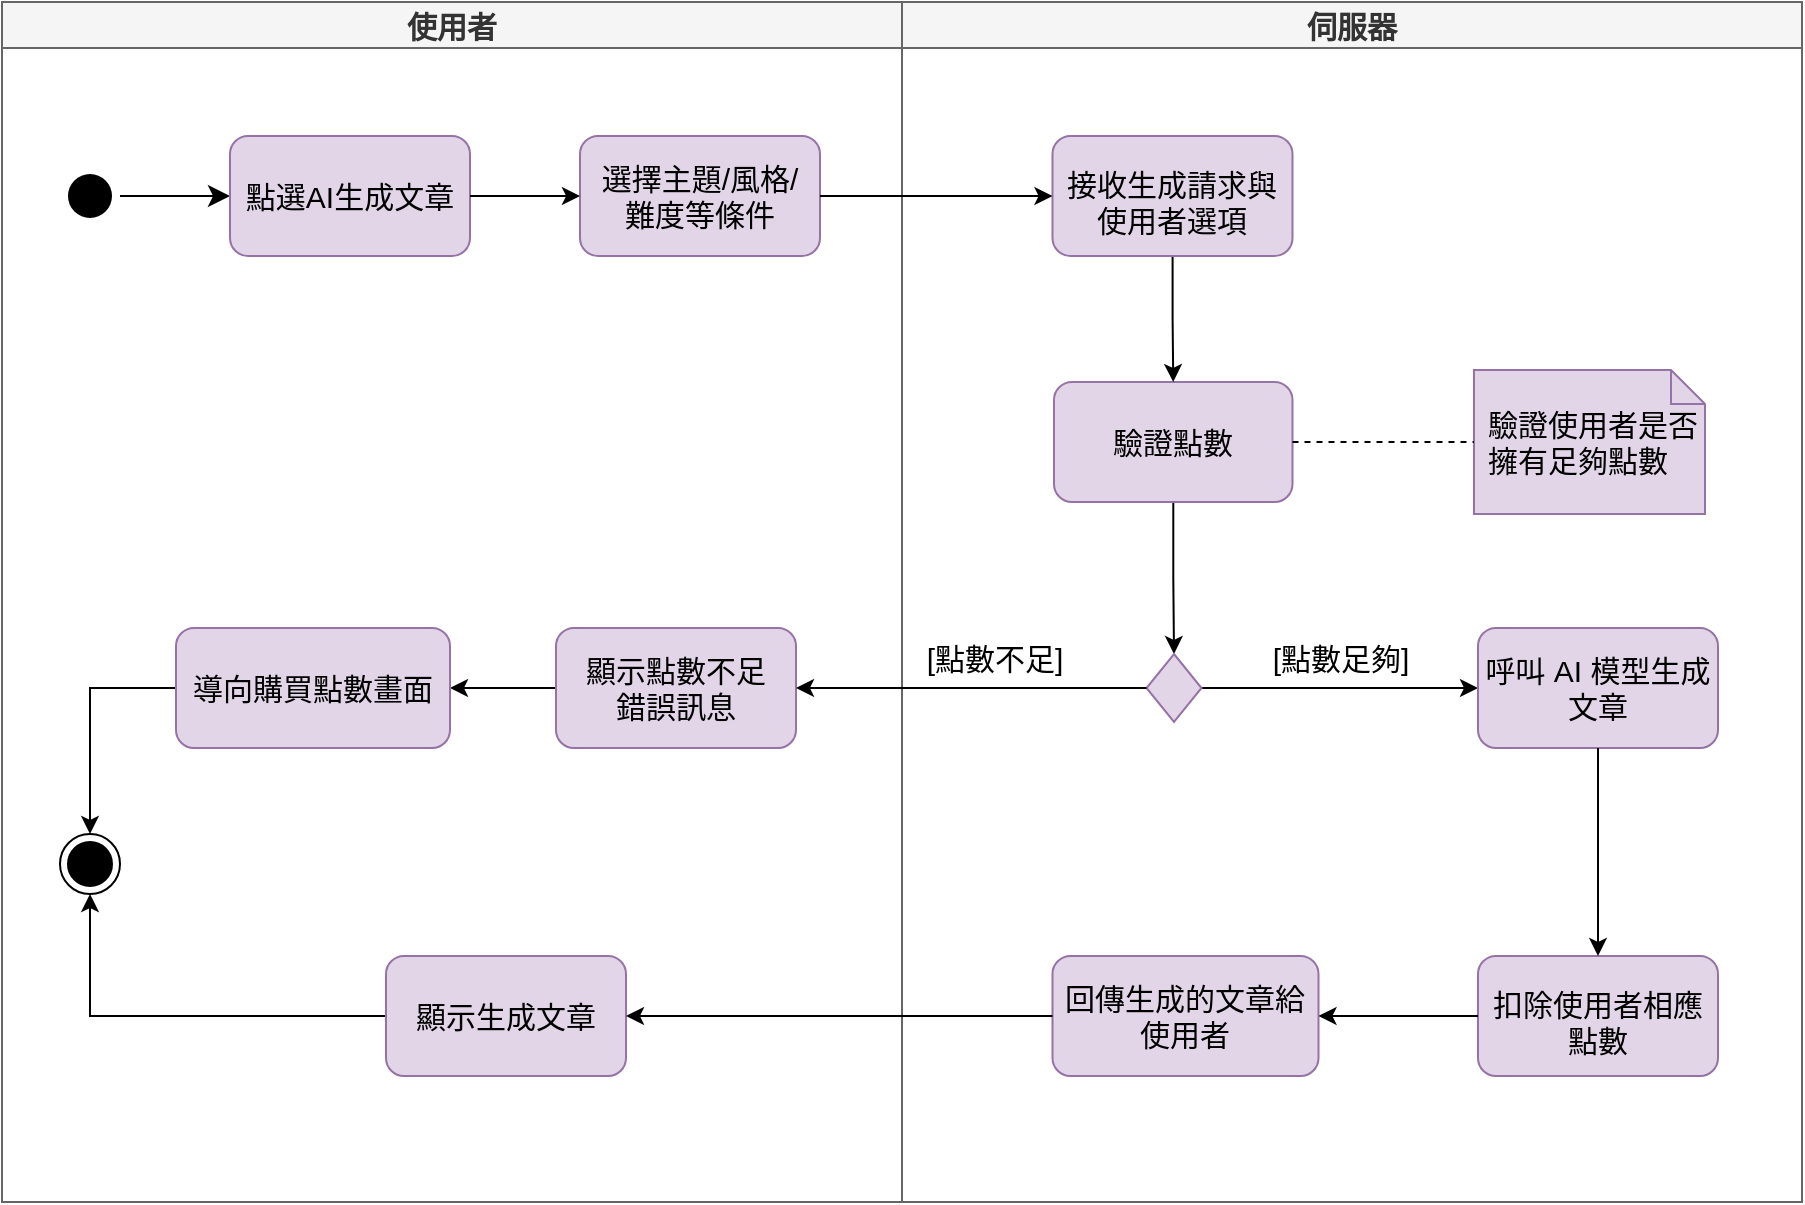 <mxfile version="26.2.2">
  <diagram name="第 1 页" id="qAtdwHFBNQzLcddSETay">
    <mxGraphModel dx="1491" dy="894" grid="0" gridSize="10" guides="1" tooltips="1" connect="1" arrows="1" fold="1" page="0" pageScale="1" pageWidth="827" pageHeight="1169" math="0" shadow="0">
      <root>
        <mxCell id="0" />
        <mxCell id="1" parent="0" />
        <mxCell id="q6BvkhpDXM2EdqRPXrxI-1" value="使用者" style="swimlane;whiteSpace=wrap;fillColor=#f5f5f5;fontColor=#333333;strokeColor=#666666;fontSize=15;" vertex="1" parent="1">
          <mxGeometry x="310" y="70" width="450" height="600" as="geometry" />
        </mxCell>
        <mxCell id="q6BvkhpDXM2EdqRPXrxI-2" value="" style="ellipse;shape=startState;fillColor=#000000;strokeColor=none;fontSize=15;" vertex="1" parent="q6BvkhpDXM2EdqRPXrxI-1">
          <mxGeometry x="29" y="82" width="30" height="30" as="geometry" />
        </mxCell>
        <mxCell id="q6BvkhpDXM2EdqRPXrxI-3" value="" style="edgeStyle=elbowEdgeStyle;elbow=horizontal;verticalAlign=bottom;endArrow=classic;endSize=8;strokeColor=#000000;endFill=1;rounded=0;entryX=0;entryY=0.5;entryDx=0;entryDy=0;fontSize=15;" edge="1" parent="q6BvkhpDXM2EdqRPXrxI-1" source="q6BvkhpDXM2EdqRPXrxI-2" target="q6BvkhpDXM2EdqRPXrxI-4">
          <mxGeometry x="100" y="40" as="geometry">
            <mxPoint x="4.5" y="99" as="targetPoint" />
          </mxGeometry>
        </mxCell>
        <mxCell id="q6BvkhpDXM2EdqRPXrxI-4" value="&lt;span style=&quot;text-wrap-mode: nowrap;&quot;&gt;點選&lt;/span&gt;AI生成文章" style="rounded=1;whiteSpace=wrap;html=1;fillColor=#e1d5e7;strokeColor=#9673a6;fontSize=15;" vertex="1" parent="q6BvkhpDXM2EdqRPXrxI-1">
          <mxGeometry x="114" y="67" width="120" height="60" as="geometry" />
        </mxCell>
        <mxCell id="q6BvkhpDXM2EdqRPXrxI-6" value="選擇主題/風格/&lt;br&gt;難度等條件" style="rounded=1;whiteSpace=wrap;html=1;fillColor=#e1d5e7;strokeColor=#9673a6;fontSize=15;" vertex="1" parent="q6BvkhpDXM2EdqRPXrxI-1">
          <mxGeometry x="289" y="67" width="120" height="60" as="geometry" />
        </mxCell>
        <mxCell id="q6BvkhpDXM2EdqRPXrxI-7" value="" style="endArrow=classic;strokeColor=#000000;endFill=1;rounded=0;exitX=1;exitY=0.5;exitDx=0;exitDy=0;entryX=0;entryY=0.5;entryDx=0;entryDy=0;fontSize=15;" edge="1" parent="q6BvkhpDXM2EdqRPXrxI-1" source="q6BvkhpDXM2EdqRPXrxI-4" target="q6BvkhpDXM2EdqRPXrxI-6">
          <mxGeometry relative="1" as="geometry">
            <mxPoint x="114.5" y="99" as="sourcePoint" />
            <mxPoint x="168.667" y="164" as="targetPoint" />
          </mxGeometry>
        </mxCell>
        <mxCell id="q6BvkhpDXM2EdqRPXrxI-8" value="" style="ellipse;shape=endState;fillColor=#000000;strokeColor=#000000;fontSize=15;" vertex="1" parent="q6BvkhpDXM2EdqRPXrxI-1">
          <mxGeometry x="29" y="416" width="30" height="30" as="geometry" />
        </mxCell>
        <mxCell id="q6BvkhpDXM2EdqRPXrxI-44" style="edgeStyle=orthogonalEdgeStyle;rounded=0;orthogonalLoop=1;jettySize=auto;html=1;entryX=1;entryY=0.5;entryDx=0;entryDy=0;" edge="1" parent="q6BvkhpDXM2EdqRPXrxI-1" source="q6BvkhpDXM2EdqRPXrxI-15" target="q6BvkhpDXM2EdqRPXrxI-45">
          <mxGeometry relative="1" as="geometry" />
        </mxCell>
        <mxCell id="q6BvkhpDXM2EdqRPXrxI-15" value="顯示點數不足&lt;br&gt;錯誤訊息" style="rounded=1;whiteSpace=wrap;html=1;fillColor=#e1d5e7;strokeColor=#9673a6;fontSize=15;" vertex="1" parent="q6BvkhpDXM2EdqRPXrxI-1">
          <mxGeometry x="277" y="313" width="120" height="60" as="geometry" />
        </mxCell>
        <mxCell id="q6BvkhpDXM2EdqRPXrxI-43" style="edgeStyle=orthogonalEdgeStyle;rounded=0;orthogonalLoop=1;jettySize=auto;html=1;entryX=0.5;entryY=1;entryDx=0;entryDy=0;" edge="1" parent="q6BvkhpDXM2EdqRPXrxI-1" source="q6BvkhpDXM2EdqRPXrxI-38" target="q6BvkhpDXM2EdqRPXrxI-8">
          <mxGeometry relative="1" as="geometry" />
        </mxCell>
        <mxCell id="q6BvkhpDXM2EdqRPXrxI-38" value="顯示生成文章" style="rounded=1;whiteSpace=wrap;html=1;fillColor=#e1d5e7;strokeColor=#9673a6;fontSize=15;" vertex="1" parent="q6BvkhpDXM2EdqRPXrxI-1">
          <mxGeometry x="192" y="477" width="120" height="60" as="geometry" />
        </mxCell>
        <mxCell id="q6BvkhpDXM2EdqRPXrxI-46" style="edgeStyle=orthogonalEdgeStyle;rounded=0;orthogonalLoop=1;jettySize=auto;html=1;entryX=0.5;entryY=0;entryDx=0;entryDy=0;" edge="1" parent="q6BvkhpDXM2EdqRPXrxI-1" source="q6BvkhpDXM2EdqRPXrxI-45" target="q6BvkhpDXM2EdqRPXrxI-8">
          <mxGeometry relative="1" as="geometry" />
        </mxCell>
        <mxCell id="q6BvkhpDXM2EdqRPXrxI-45" value="導向購買點數畫面" style="rounded=1;whiteSpace=wrap;html=1;fillColor=#e1d5e7;strokeColor=#9673a6;fontSize=15;" vertex="1" parent="q6BvkhpDXM2EdqRPXrxI-1">
          <mxGeometry x="87" y="313" width="137" height="60" as="geometry" />
        </mxCell>
        <mxCell id="q6BvkhpDXM2EdqRPXrxI-16" value="伺服器" style="swimlane;whiteSpace=wrap;fillColor=#f5f5f5;fontColor=#333333;strokeColor=#666666;fontSize=15;" vertex="1" parent="1">
          <mxGeometry x="760" y="70" width="450" height="600" as="geometry" />
        </mxCell>
        <mxCell id="q6BvkhpDXM2EdqRPXrxI-17" value="驗證使用者是否擁有足夠點數" style="shape=note;whiteSpace=wrap;size=17;align=left;fillColor=#e1d5e7;strokeColor=#9673a6;perimeterSpacing=0;spacingLeft=5;fontSize=15;" vertex="1" parent="q6BvkhpDXM2EdqRPXrxI-16">
          <mxGeometry x="286" y="184" width="115.5" height="72" as="geometry" />
        </mxCell>
        <mxCell id="q6BvkhpDXM2EdqRPXrxI-20" style="edgeStyle=orthogonalEdgeStyle;rounded=0;orthogonalLoop=1;jettySize=auto;html=1;entryX=0.5;entryY=0;entryDx=0;entryDy=0;" edge="1" parent="q6BvkhpDXM2EdqRPXrxI-16" source="q6BvkhpDXM2EdqRPXrxI-21" target="q6BvkhpDXM2EdqRPXrxI-23">
          <mxGeometry relative="1" as="geometry" />
        </mxCell>
        <mxCell id="q6BvkhpDXM2EdqRPXrxI-21" value="驗證點數" style="rounded=1;whiteSpace=wrap;html=1;fillColor=#e1d5e7;strokeColor=#9673a6;fontSize=15;" vertex="1" parent="q6BvkhpDXM2EdqRPXrxI-16">
          <mxGeometry x="76" y="190" width="119.25" height="60" as="geometry" />
        </mxCell>
        <mxCell id="q6BvkhpDXM2EdqRPXrxI-22" style="edgeStyle=orthogonalEdgeStyle;rounded=0;orthogonalLoop=1;jettySize=auto;html=1;entryX=0;entryY=0.5;entryDx=0;entryDy=0;" edge="1" parent="q6BvkhpDXM2EdqRPXrxI-16" source="q6BvkhpDXM2EdqRPXrxI-23" target="q6BvkhpDXM2EdqRPXrxI-24">
          <mxGeometry relative="1" as="geometry" />
        </mxCell>
        <mxCell id="q6BvkhpDXM2EdqRPXrxI-23" value="" style="rhombus;whiteSpace=wrap;html=1;fillColor=#e1d5e7;strokeColor=#9673a6;fontSize=15;" vertex="1" parent="q6BvkhpDXM2EdqRPXrxI-16">
          <mxGeometry x="122.25" y="326" width="27.5" height="34" as="geometry" />
        </mxCell>
        <mxCell id="q6BvkhpDXM2EdqRPXrxI-24" value="呼叫 AI 模型生成文章" style="rounded=1;whiteSpace=wrap;html=1;fillColor=#e1d5e7;strokeColor=#9673a6;fontSize=15;" vertex="1" parent="q6BvkhpDXM2EdqRPXrxI-16">
          <mxGeometry x="288" y="313" width="120" height="60" as="geometry" />
        </mxCell>
        <mxCell id="q6BvkhpDXM2EdqRPXrxI-25" value="&lt;table&gt;&lt;tbody&gt;&lt;tr&gt;&lt;td data-end=&quot;646&quot; data-start=&quot;639&quot; class=&quot;max-w-[calc(var(--thread-content-max-width)*2/3)]&quot;&gt;&lt;/td&gt;&lt;/tr&gt;&lt;/tbody&gt;&lt;/table&gt;&lt;table&gt;&lt;tbody&gt;&lt;tr&gt;&lt;td data-end=&quot;684&quot; data-start=&quot;646&quot; class=&quot;max-w-[calc(var(--thread-content-max-width)*2/3)]&quot;&gt;扣除使用者相應點數&lt;/td&gt;&lt;/tr&gt;&lt;/tbody&gt;&lt;/table&gt;" style="rounded=1;whiteSpace=wrap;html=1;fillColor=#e1d5e7;strokeColor=#9673a6;fontSize=15;" vertex="1" parent="q6BvkhpDXM2EdqRPXrxI-16">
          <mxGeometry x="288" y="477" width="120" height="60" as="geometry" />
        </mxCell>
        <mxCell id="q6BvkhpDXM2EdqRPXrxI-26" style="edgeStyle=orthogonalEdgeStyle;rounded=0;orthogonalLoop=1;jettySize=auto;html=1;entryX=0.5;entryY=0;entryDx=0;entryDy=0;fontSize=15;exitX=0.5;exitY=1;exitDx=0;exitDy=0;" edge="1" parent="q6BvkhpDXM2EdqRPXrxI-16" source="q6BvkhpDXM2EdqRPXrxI-24" target="q6BvkhpDXM2EdqRPXrxI-25">
          <mxGeometry relative="1" as="geometry" />
        </mxCell>
        <mxCell id="q6BvkhpDXM2EdqRPXrxI-27" value="" style="endArrow=none;strokeColor=#000000;endFill=0;rounded=0;dashed=1;exitX=1;exitY=0.5;exitDx=0;exitDy=0;fontColor=default;fontSize=15;entryX=0;entryY=0.5;entryDx=0;entryDy=0;entryPerimeter=0;" edge="1" parent="q6BvkhpDXM2EdqRPXrxI-16" source="q6BvkhpDXM2EdqRPXrxI-21" target="q6BvkhpDXM2EdqRPXrxI-17">
          <mxGeometry relative="1" as="geometry">
            <mxPoint x="180" y="115.76" as="sourcePoint" />
            <mxPoint x="239" y="115.76" as="targetPoint" />
          </mxGeometry>
        </mxCell>
        <mxCell id="q6BvkhpDXM2EdqRPXrxI-28" value="[點數足夠]" style="text;html=1;align=center;verticalAlign=middle;resizable=0;points=[];autosize=1;strokeColor=none;fillColor=none;fontSize=15;rotation=0;" vertex="1" parent="q6BvkhpDXM2EdqRPXrxI-16">
          <mxGeometry x="176" y="313" width="86" height="30" as="geometry" />
        </mxCell>
        <mxCell id="q6BvkhpDXM2EdqRPXrxI-29" value="[點數不足]" style="text;html=1;align=center;verticalAlign=middle;resizable=0;points=[];autosize=1;strokeColor=none;fillColor=none;fontSize=15;rotation=0;" vertex="1" parent="q6BvkhpDXM2EdqRPXrxI-16">
          <mxGeometry x="3" y="313" width="86" height="30" as="geometry" />
        </mxCell>
        <mxCell id="q6BvkhpDXM2EdqRPXrxI-37" style="edgeStyle=orthogonalEdgeStyle;rounded=0;orthogonalLoop=1;jettySize=auto;html=1;entryX=0.5;entryY=0;entryDx=0;entryDy=0;" edge="1" parent="q6BvkhpDXM2EdqRPXrxI-16" source="q6BvkhpDXM2EdqRPXrxI-33" target="q6BvkhpDXM2EdqRPXrxI-21">
          <mxGeometry relative="1" as="geometry" />
        </mxCell>
        <mxCell id="q6BvkhpDXM2EdqRPXrxI-33" value="&lt;table&gt;&lt;tbody&gt;&lt;tr&gt;&lt;td data-end=&quot;400&quot; data-start=&quot;393&quot; class=&quot;max-w-[calc(var(--thread-content-max-width)*2/3)]&quot;&gt;&lt;/td&gt;&lt;/tr&gt;&lt;/tbody&gt;&lt;/table&gt;&lt;table&gt;&lt;tbody&gt;&lt;tr&gt;&lt;td data-end=&quot;435&quot; data-start=&quot;400&quot; class=&quot;max-w-[calc(var(--thread-content-max-width)*2/3)]&quot;&gt;接收生成請求與使用者選項&lt;/td&gt;&lt;/tr&gt;&lt;/tbody&gt;&lt;/table&gt;" style="rounded=1;whiteSpace=wrap;html=1;fillColor=#e1d5e7;strokeColor=#9673a6;fontSize=15;" vertex="1" parent="q6BvkhpDXM2EdqRPXrxI-16">
          <mxGeometry x="75.25" y="67" width="120" height="60" as="geometry" />
        </mxCell>
        <mxCell id="q6BvkhpDXM2EdqRPXrxI-10" value="回傳生成的文章給使用者" style="rounded=1;whiteSpace=wrap;html=1;fillColor=#e1d5e7;strokeColor=#9673a6;fontSize=15;" vertex="1" parent="q6BvkhpDXM2EdqRPXrxI-16">
          <mxGeometry x="75.25" y="477" width="133" height="60" as="geometry" />
        </mxCell>
        <mxCell id="q6BvkhpDXM2EdqRPXrxI-32" style="edgeStyle=orthogonalEdgeStyle;rounded=0;orthogonalLoop=1;jettySize=auto;html=1;" edge="1" parent="q6BvkhpDXM2EdqRPXrxI-16" source="q6BvkhpDXM2EdqRPXrxI-25" target="q6BvkhpDXM2EdqRPXrxI-10">
          <mxGeometry relative="1" as="geometry" />
        </mxCell>
        <mxCell id="q6BvkhpDXM2EdqRPXrxI-31" style="edgeStyle=orthogonalEdgeStyle;rounded=0;orthogonalLoop=1;jettySize=auto;html=1;exitX=0;exitY=0.5;exitDx=0;exitDy=0;entryX=1;entryY=0.5;entryDx=0;entryDy=0;" edge="1" parent="1" source="q6BvkhpDXM2EdqRPXrxI-23" target="q6BvkhpDXM2EdqRPXrxI-15">
          <mxGeometry relative="1" as="geometry" />
        </mxCell>
        <mxCell id="q6BvkhpDXM2EdqRPXrxI-36" style="edgeStyle=orthogonalEdgeStyle;rounded=0;orthogonalLoop=1;jettySize=auto;html=1;entryX=0;entryY=0.5;entryDx=0;entryDy=0;" edge="1" parent="1" source="q6BvkhpDXM2EdqRPXrxI-6" target="q6BvkhpDXM2EdqRPXrxI-33">
          <mxGeometry relative="1" as="geometry" />
        </mxCell>
        <mxCell id="q6BvkhpDXM2EdqRPXrxI-9" style="edgeStyle=orthogonalEdgeStyle;rounded=0;orthogonalLoop=1;jettySize=auto;html=1;entryX=1;entryY=0.5;entryDx=0;entryDy=0;" edge="1" parent="1" source="q6BvkhpDXM2EdqRPXrxI-10" target="q6BvkhpDXM2EdqRPXrxI-38">
          <mxGeometry relative="1" as="geometry" />
        </mxCell>
      </root>
    </mxGraphModel>
  </diagram>
</mxfile>

